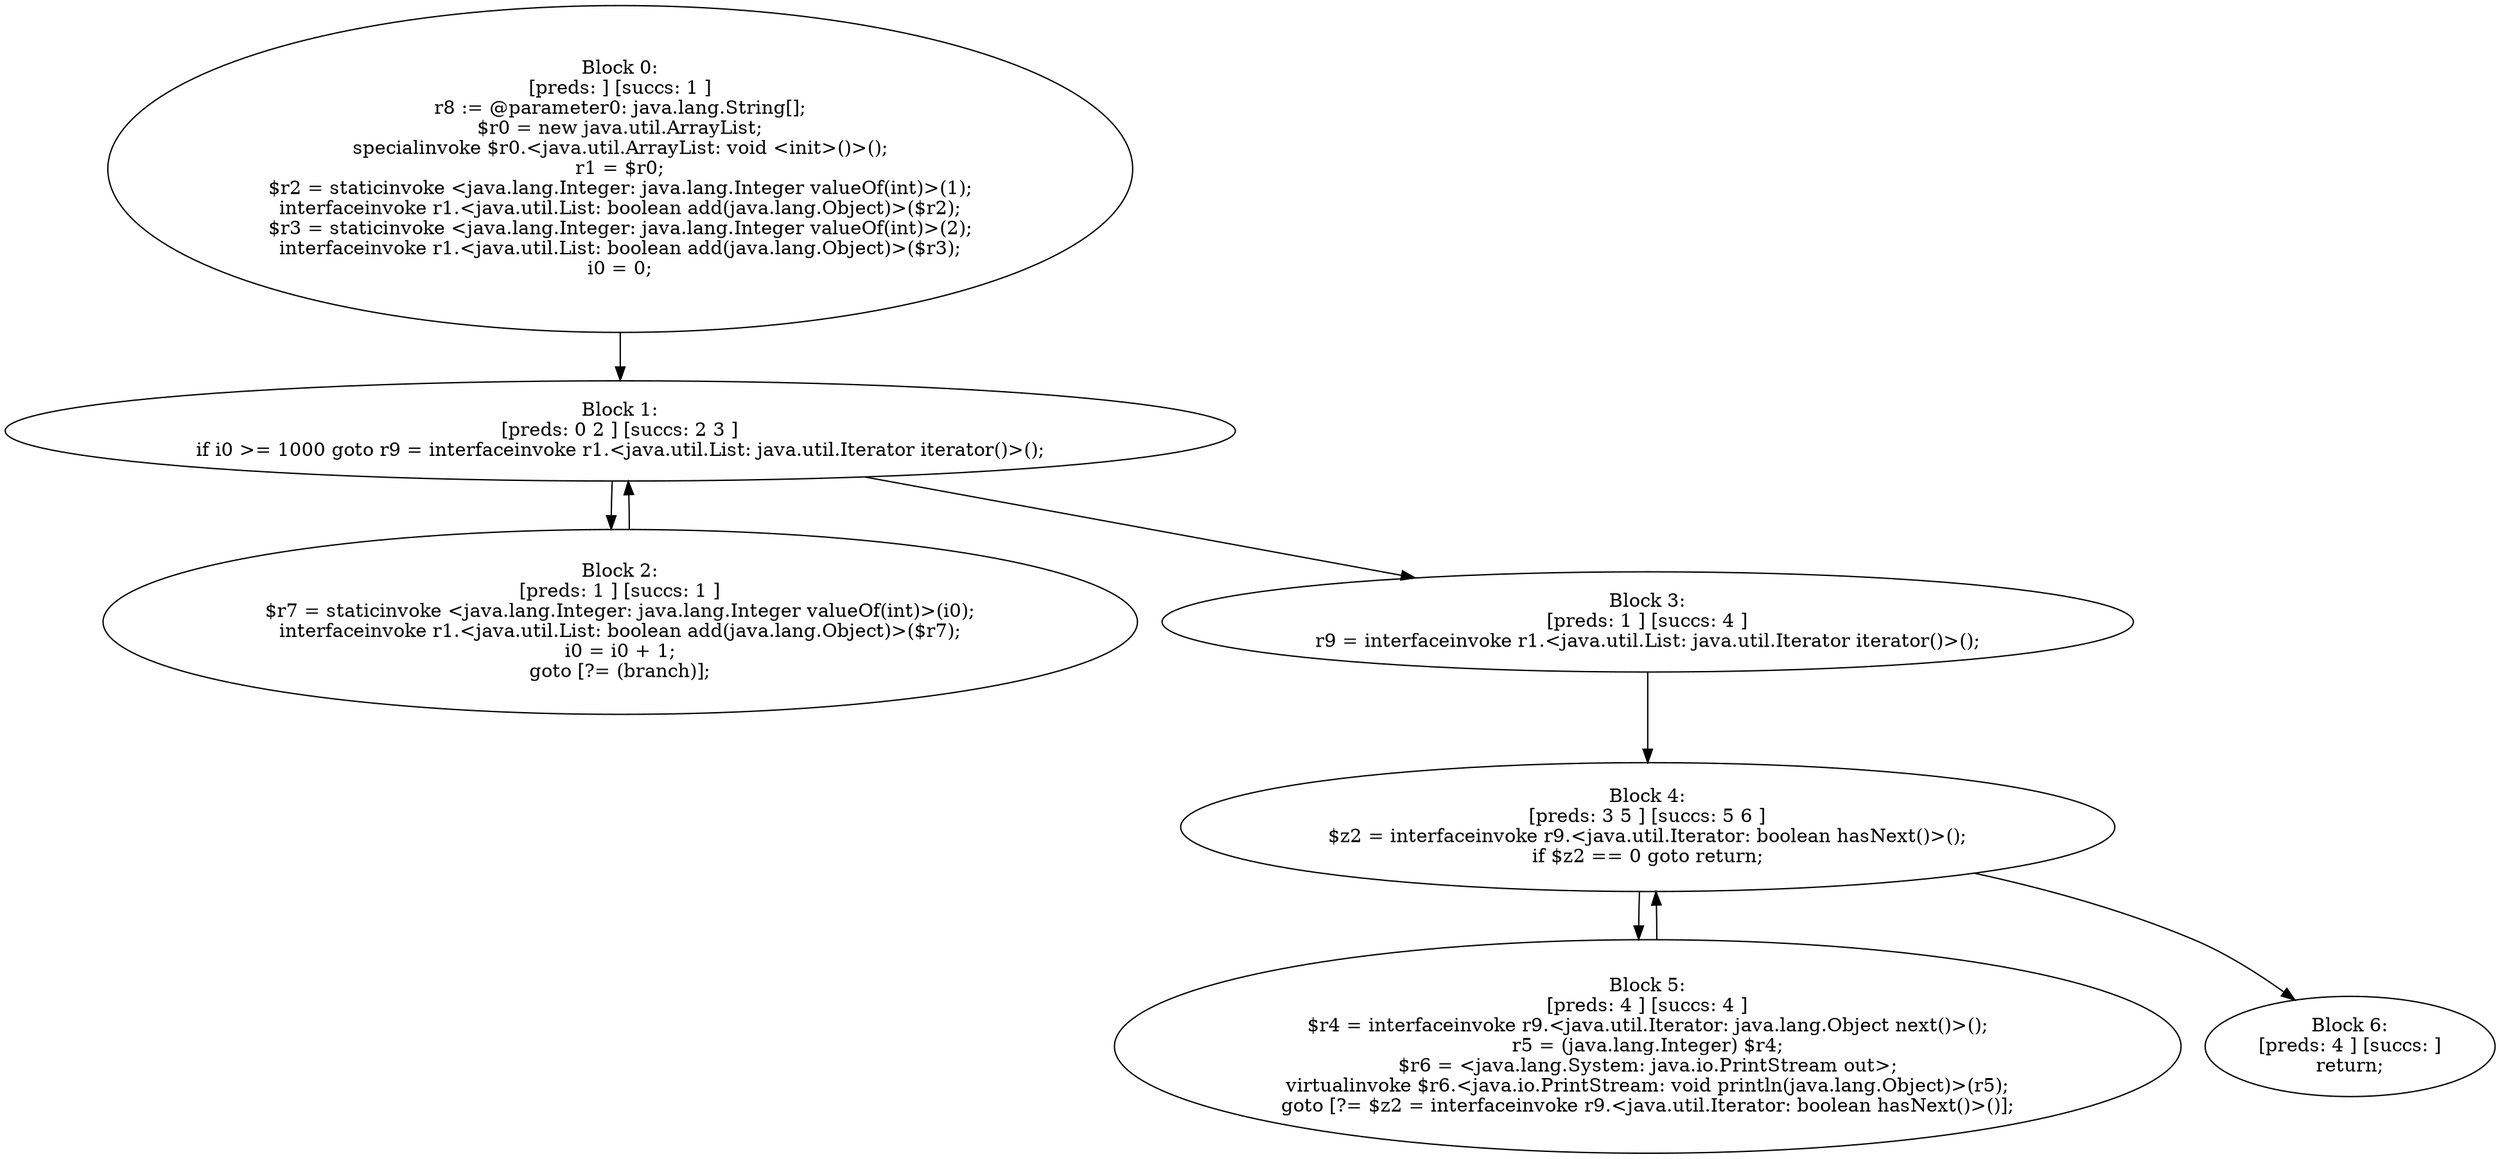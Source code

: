 digraph "unitGraph" {
    "Block 0:
[preds: ] [succs: 1 ]
r8 := @parameter0: java.lang.String[];
$r0 = new java.util.ArrayList;
specialinvoke $r0.<java.util.ArrayList: void <init>()>();
r1 = $r0;
$r2 = staticinvoke <java.lang.Integer: java.lang.Integer valueOf(int)>(1);
interfaceinvoke r1.<java.util.List: boolean add(java.lang.Object)>($r2);
$r3 = staticinvoke <java.lang.Integer: java.lang.Integer valueOf(int)>(2);
interfaceinvoke r1.<java.util.List: boolean add(java.lang.Object)>($r3);
i0 = 0;
"
    "Block 1:
[preds: 0 2 ] [succs: 2 3 ]
if i0 >= 1000 goto r9 = interfaceinvoke r1.<java.util.List: java.util.Iterator iterator()>();
"
    "Block 2:
[preds: 1 ] [succs: 1 ]
$r7 = staticinvoke <java.lang.Integer: java.lang.Integer valueOf(int)>(i0);
interfaceinvoke r1.<java.util.List: boolean add(java.lang.Object)>($r7);
i0 = i0 + 1;
goto [?= (branch)];
"
    "Block 3:
[preds: 1 ] [succs: 4 ]
r9 = interfaceinvoke r1.<java.util.List: java.util.Iterator iterator()>();
"
    "Block 4:
[preds: 3 5 ] [succs: 5 6 ]
$z2 = interfaceinvoke r9.<java.util.Iterator: boolean hasNext()>();
if $z2 == 0 goto return;
"
    "Block 5:
[preds: 4 ] [succs: 4 ]
$r4 = interfaceinvoke r9.<java.util.Iterator: java.lang.Object next()>();
r5 = (java.lang.Integer) $r4;
$r6 = <java.lang.System: java.io.PrintStream out>;
virtualinvoke $r6.<java.io.PrintStream: void println(java.lang.Object)>(r5);
goto [?= $z2 = interfaceinvoke r9.<java.util.Iterator: boolean hasNext()>()];
"
    "Block 6:
[preds: 4 ] [succs: ]
return;
"
    "Block 0:
[preds: ] [succs: 1 ]
r8 := @parameter0: java.lang.String[];
$r0 = new java.util.ArrayList;
specialinvoke $r0.<java.util.ArrayList: void <init>()>();
r1 = $r0;
$r2 = staticinvoke <java.lang.Integer: java.lang.Integer valueOf(int)>(1);
interfaceinvoke r1.<java.util.List: boolean add(java.lang.Object)>($r2);
$r3 = staticinvoke <java.lang.Integer: java.lang.Integer valueOf(int)>(2);
interfaceinvoke r1.<java.util.List: boolean add(java.lang.Object)>($r3);
i0 = 0;
"->"Block 1:
[preds: 0 2 ] [succs: 2 3 ]
if i0 >= 1000 goto r9 = interfaceinvoke r1.<java.util.List: java.util.Iterator iterator()>();
";
    "Block 1:
[preds: 0 2 ] [succs: 2 3 ]
if i0 >= 1000 goto r9 = interfaceinvoke r1.<java.util.List: java.util.Iterator iterator()>();
"->"Block 2:
[preds: 1 ] [succs: 1 ]
$r7 = staticinvoke <java.lang.Integer: java.lang.Integer valueOf(int)>(i0);
interfaceinvoke r1.<java.util.List: boolean add(java.lang.Object)>($r7);
i0 = i0 + 1;
goto [?= (branch)];
";
    "Block 1:
[preds: 0 2 ] [succs: 2 3 ]
if i0 >= 1000 goto r9 = interfaceinvoke r1.<java.util.List: java.util.Iterator iterator()>();
"->"Block 3:
[preds: 1 ] [succs: 4 ]
r9 = interfaceinvoke r1.<java.util.List: java.util.Iterator iterator()>();
";
    "Block 2:
[preds: 1 ] [succs: 1 ]
$r7 = staticinvoke <java.lang.Integer: java.lang.Integer valueOf(int)>(i0);
interfaceinvoke r1.<java.util.List: boolean add(java.lang.Object)>($r7);
i0 = i0 + 1;
goto [?= (branch)];
"->"Block 1:
[preds: 0 2 ] [succs: 2 3 ]
if i0 >= 1000 goto r9 = interfaceinvoke r1.<java.util.List: java.util.Iterator iterator()>();
";
    "Block 3:
[preds: 1 ] [succs: 4 ]
r9 = interfaceinvoke r1.<java.util.List: java.util.Iterator iterator()>();
"->"Block 4:
[preds: 3 5 ] [succs: 5 6 ]
$z2 = interfaceinvoke r9.<java.util.Iterator: boolean hasNext()>();
if $z2 == 0 goto return;
";
    "Block 4:
[preds: 3 5 ] [succs: 5 6 ]
$z2 = interfaceinvoke r9.<java.util.Iterator: boolean hasNext()>();
if $z2 == 0 goto return;
"->"Block 5:
[preds: 4 ] [succs: 4 ]
$r4 = interfaceinvoke r9.<java.util.Iterator: java.lang.Object next()>();
r5 = (java.lang.Integer) $r4;
$r6 = <java.lang.System: java.io.PrintStream out>;
virtualinvoke $r6.<java.io.PrintStream: void println(java.lang.Object)>(r5);
goto [?= $z2 = interfaceinvoke r9.<java.util.Iterator: boolean hasNext()>()];
";
    "Block 4:
[preds: 3 5 ] [succs: 5 6 ]
$z2 = interfaceinvoke r9.<java.util.Iterator: boolean hasNext()>();
if $z2 == 0 goto return;
"->"Block 6:
[preds: 4 ] [succs: ]
return;
";
    "Block 5:
[preds: 4 ] [succs: 4 ]
$r4 = interfaceinvoke r9.<java.util.Iterator: java.lang.Object next()>();
r5 = (java.lang.Integer) $r4;
$r6 = <java.lang.System: java.io.PrintStream out>;
virtualinvoke $r6.<java.io.PrintStream: void println(java.lang.Object)>(r5);
goto [?= $z2 = interfaceinvoke r9.<java.util.Iterator: boolean hasNext()>()];
"->"Block 4:
[preds: 3 5 ] [succs: 5 6 ]
$z2 = interfaceinvoke r9.<java.util.Iterator: boolean hasNext()>();
if $z2 == 0 goto return;
";
}
